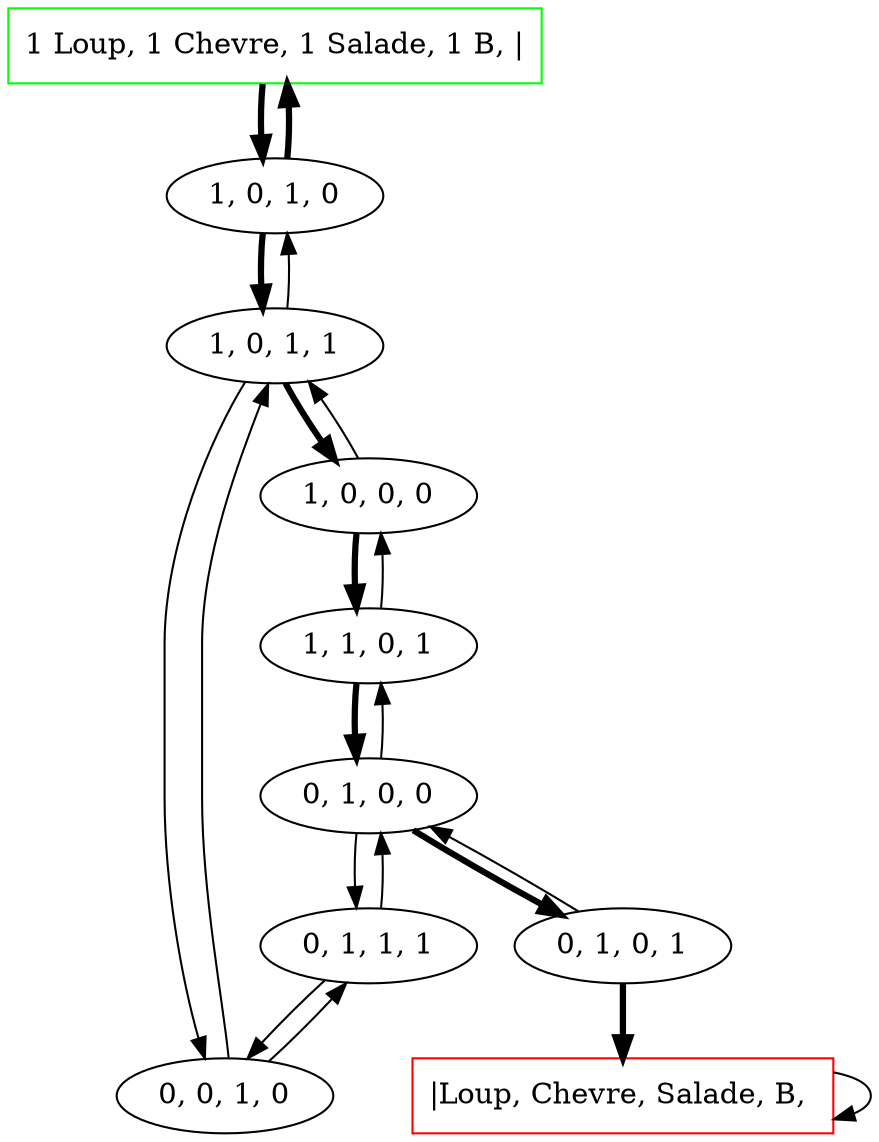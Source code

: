 digraph LCS_Sol_ {
	initial [label="1 Loup, 1 Chevre, 1 Salade, 1 B, |" color=green shape=box]
	final [label="|Loup, Chevre, Salade, B, " color=red shape=box]
	initial -> "1, 0, 1, 0" [penwidth=3]
	"1, 0, 1, 0" -> "1, 0, 1, 1" [penwidth=3]
	"1, 0, 1, 0" -> initial [penwidth=3]
	"1, 0, 1, 1" -> "1, 0, 1, 0"
	"1, 0, 1, 1" -> "0, 0, 1, 0"
	"1, 0, 1, 1" -> "1, 0, 0, 0" [penwidth=3]
	"1, 0, 0, 0" -> "1, 1, 0, 1" [penwidth=3]
	"1, 0, 0, 0" -> "1, 0, 1, 1"
	"1, 1, 0, 1" -> "0, 1, 0, 0" [penwidth=3]
	"1, 1, 0, 1" -> "1, 0, 0, 0"
	"0, 1, 0, 0" -> "0, 1, 0, 1" [penwidth=3]
	"0, 1, 0, 0" -> "1, 1, 0, 1"
	"0, 1, 0, 0" -> "0, 1, 1, 1"
	"0, 1, 1, 1" -> "0, 0, 1, 0"
	"0, 1, 1, 1" -> "0, 1, 0, 0"
	"0, 0, 1, 0" -> "1, 0, 1, 1"
	"0, 0, 1, 0" -> "0, 1, 1, 1"
	"0, 1, 0, 1" -> "0, 1, 0, 0"
	"0, 1, 0, 1" -> final [penwidth=3]
	final -> final
}
